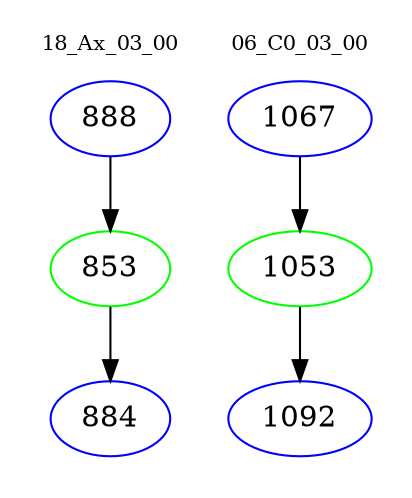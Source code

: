 digraph{
subgraph cluster_0 {
color = white
label = "18_Ax_03_00";
fontsize=10;
T0_888 [label="888", color="blue"]
T0_888 -> T0_853 [color="black"]
T0_853 [label="853", color="green"]
T0_853 -> T0_884 [color="black"]
T0_884 [label="884", color="blue"]
}
subgraph cluster_1 {
color = white
label = "06_C0_03_00";
fontsize=10;
T1_1067 [label="1067", color="blue"]
T1_1067 -> T1_1053 [color="black"]
T1_1053 [label="1053", color="green"]
T1_1053 -> T1_1092 [color="black"]
T1_1092 [label="1092", color="blue"]
}
}
